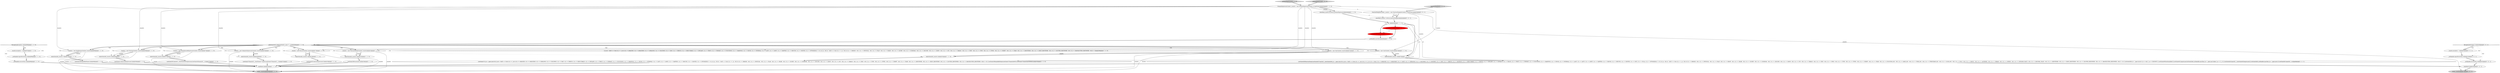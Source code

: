 digraph {
46 [style = filled, label = "{exitRule()}@@@54@@@['0', '0', '1']", fillcolor = white, shape = ellipse image = "AAA0AAABBB3BBB"];
6 [style = filled, label = "enterOuterAlt(_localctx,7)@@@67@@@['1', '1', '0']", fillcolor = white, shape = ellipse image = "AAA0AAABBB1BBB"];
13 [style = filled, label = "PrimaryExpressionContext _localctx = new PrimaryExpressionContext(_ctx,getState())@@@3@@@['1', '1', '0']", fillcolor = white, shape = ellipse image = "AAA0AAABBB1BBB"];
23 [style = filled, label = "enterOuterAlt(_localctx,2)@@@18@@@['1', '1', '0']", fillcolor = white, shape = ellipse image = "AAA0AAABBB1BBB"];
4 [style = filled, label = "{setState(572)_la = _input.LA(1)if ((((_la) & ~0x3f) == 0 && ((1L << _la) & ((1L << ANALYZE) | (1L << ANALYZED) | (1L << CATALOGS) | (1L << COLUMNS) | (1L << DAY) | (1L << DEBUG) | (1L << EXECUTABLE) | (1L << EXPLAIN) | (1L << FIRST) | (1L << FORMAT) | (1L << FUNCTIONS) | (1L << GRAPHVIZ) | (1L << HOUR) | (1L << INTERVAL) | (1L << LAST) | (1L << LIMIT) | (1L << MAPPED) | (1L << MINUTE) | (1L << MONTH) | (1L << OPTIMIZED))) != 0) || ((((_la - 65)) & ~0x3f) == 0 && ((1L << (_la - 65)) & ((1L << (PARSED - 65)) | (1L << (PHYSICAL - 65)) | (1L << (PLAN - 65)) | (1L << (RLIKE - 65)) | (1L << (QUERY - 65)) | (1L << (SCHEMAS - 65)) | (1L << (SECOND - 65)) | (1L << (SHOW - 65)) | (1L << (SYS - 65)) | (1L << (TABLES - 65)) | (1L << (TEXT - 65)) | (1L << (TYPE - 65)) | (1L << (TYPES - 65)) | (1L << (VERIFY - 65)) | (1L << (YEAR - 65)) | (1L << (IDENTIFIER - 65)) | (1L << (DIGIT_IDENTIFIER - 65)) | (1L << (QUOTED_IDENTIFIER - 65)) | (1L << (BACKQUOTED_IDENTIFIER - 65)))) != 0)) {{setState(569)qualifiedName()setState(570)match(DOT)}}setState(574)match(ASTERISK)}@@@33@@@['1', '1', '0']", fillcolor = white, shape = ellipse image = "AAA0AAABBB1BBB"];
8 [style = filled, label = "_errHandler.reportError(this,re)@@@88@@@['1', '1', '0']", fillcolor = white, shape = ellipse image = "AAA0AAABBB1BBB"];
0 [style = filled, label = "_localctx = new CastContext(_localctx)@@@10@@@['1', '1', '0']", fillcolor = white, shape = ellipse image = "AAA0AAABBB1BBB"];
21 [style = filled, label = "_errHandler.recover(this,re)@@@89@@@['1', '1', '0']", fillcolor = white, shape = ellipse image = "AAA0AAABBB1BBB"];
19 [style = filled, label = "_localctx = new StarContext(_localctx)@@@31@@@['1', '1', '0']", fillcolor = white, shape = ellipse image = "AAA0AAABBB1BBB"];
47 [style = filled, label = "_localctx.exception = re@@@50@@@['0', '0', '1']", fillcolor = white, shape = ellipse image = "AAA0AAABBB3BBB"];
44 [style = filled, label = "_errHandler.recover(this,re)@@@52@@@['0', '0', '1']", fillcolor = white, shape = ellipse image = "AAA0AAABBB3BBB"];
22 [style = filled, label = "enterOuterAlt(_localctx,6)@@@56@@@['1', '1', '0']", fillcolor = white, shape = ellipse image = "AAA0AAABBB1BBB"];
42 [style = filled, label = "FunctionTemplateContext _localctx = new FunctionTemplateContext(_ctx,getState())@@@3@@@['0', '0', '1']", fillcolor = white, shape = ellipse image = "AAA0AAABBB3BBB"];
40 [style = filled, label = "functionTemplate['0', '0', '1']", fillcolor = lightgray, shape = diamond image = "AAA0AAABBB3BBB"];
29 [style = filled, label = "_localctx = new DereferenceContext(_localctx)@@@66@@@['1', '1', '0']", fillcolor = white, shape = ellipse image = "AAA0AAABBB1BBB"];
25 [style = filled, label = "{setState(580)qualifiedName()}@@@68@@@['1', '1', '0']", fillcolor = white, shape = ellipse image = "AAA0AAABBB1BBB"];
34 [style = filled, label = "enterOuterAlt(_localctx,8)@@@74@@@['1', '1', '0']", fillcolor = white, shape = ellipse image = "AAA0AAABBB1BBB"];
2 [style = filled, label = "RecognitionException re@@@86@@@['1', '1', '0']", fillcolor = white, shape = diamond image = "AAA0AAABBB1BBB"];
12 [style = filled, label = "{exitRule()}@@@91@@@['1', '1', '0']", fillcolor = white, shape = ellipse image = "AAA0AAABBB1BBB"];
28 [style = filled, label = "enterOuterAlt(_localctx,5)@@@49@@@['1', '1', '0']", fillcolor = white, shape = ellipse image = "AAA0AAABBB1BBB"];
16 [style = filled, label = "{setState(567)extractExpression()}@@@19@@@['1', '1', '0']", fillcolor = white, shape = ellipse image = "AAA0AAABBB1BBB"];
5 [style = filled, label = "_localctx = new SubqueryExpressionContext(_localctx)@@@55@@@['1', '1', '0']", fillcolor = white, shape = ellipse image = "AAA0AAABBB1BBB"];
31 [style = filled, label = "getInterpreter().adaptivePredict(_input,77,_ctx)@@@9@@@['1', '1', '0']", fillcolor = white, shape = diamond image = "AAA0AAABBB1BBB"];
48 [style = filled, label = "return _localctx@@@57@@@['0', '0', '1']", fillcolor = lightgray, shape = ellipse image = "AAA0AAABBB3BBB"];
17 [style = filled, label = "{setState(581)match(T__0)setState(582)expression()setState(583)match(T__1)}@@@75@@@['1', '1', '0']", fillcolor = white, shape = ellipse image = "AAA0AAABBB1BBB"];
35 [style = filled, label = "_localctx.exception = re@@@87@@@['1', '1', '0']", fillcolor = white, shape = ellipse image = "AAA0AAABBB1BBB"];
37 [style = filled, label = "return _localctx@@@94@@@['1', '1', '0']", fillcolor = lightgray, shape = ellipse image = "AAA0AAABBB1BBB"];
9 [style = filled, label = "_localctx = new ConstantDefaultContext(_localctx)@@@24@@@['1', '1', '0']", fillcolor = white, shape = ellipse image = "AAA0AAABBB1BBB"];
39 [style = filled, label = "primaryExpression['0', '1', '0']", fillcolor = lightgray, shape = diamond image = "AAA0AAABBB2BBB"];
30 [style = filled, label = "_localctx = new ExtractContext(_localctx)@@@17@@@['1', '1', '0']", fillcolor = white, shape = ellipse image = "AAA0AAABBB1BBB"];
11 [style = filled, label = "enterOuterAlt(_localctx,4)@@@32@@@['1', '1', '0']", fillcolor = white, shape = ellipse image = "AAA0AAABBB1BBB"];
10 [style = filled, label = "_localctx = new ParenthesizedExpressionContext(_localctx)@@@73@@@['1', '1', '0']", fillcolor = white, shape = ellipse image = "AAA0AAABBB1BBB"];
32 [style = filled, label = "primaryExpression['1', '0', '0']", fillcolor = lightgray, shape = diamond image = "AAA0AAABBB1BBB"];
41 [style = filled, label = "_errHandler.reportError(this,re)@@@51@@@['0', '0', '1']", fillcolor = white, shape = ellipse image = "AAA0AAABBB3BBB"];
15 [style = filled, label = "{setState(575)functionExpression()}@@@50@@@['1', '1', '0']", fillcolor = white, shape = ellipse image = "AAA0AAABBB1BBB"];
43 [style = filled, label = "RecognitionException re@@@49@@@['0', '0', '1']", fillcolor = white, shape = diamond image = "AAA0AAABBB3BBB"];
3 [style = filled, label = "setState(587)@@@7@@@['1', '0', '0']", fillcolor = red, shape = ellipse image = "AAA1AAABBB1BBB"];
14 [style = filled, label = "{setState(636)functionName()setState(637)match(T__0)setState(649)_la = _input.LA(1)if ((((_la) & ~0x3f) == 0 && ((1L << _la) & ((1L << T__0) | (1L << ALL) | (1L << ANALYZE) | (1L << ANALYZED) | (1L << CAST) | (1L << CATALOGS) | (1L << COLUMNS) | (1L << CONVERT) | (1L << DAY) | (1L << DEBUG) | (1L << DISTINCT) | (1L << EXECUTABLE) | (1L << EXISTS) | (1L << EXPLAIN) | (1L << EXTRACT) | (1L << FALSE) | (1L << FIRST) | (1L << FORMAT) | (1L << FUNCTIONS) | (1L << GRAPHVIZ) | (1L << HOUR) | (1L << INTERVAL) | (1L << LAST) | (1L << LEFT) | (1L << LIMIT) | (1L << MAPPED) | (1L << MATCH) | (1L << MINUTE) | (1L << MONTH) | (1L << NOT) | (1L << NULL) | (1L << OPTIMIZED))) != 0) || ((((_la - 65)) & ~0x3f) == 0 && ((1L << (_la - 65)) & ((1L << (PARSED - 65)) | (1L << (PHYSICAL - 65)) | (1L << (PLAN - 65)) | (1L << (RIGHT - 65)) | (1L << (RLIKE - 65)) | (1L << (QUERY - 65)) | (1L << (SCHEMAS - 65)) | (1L << (SECOND - 65)) | (1L << (SHOW - 65)) | (1L << (SYS - 65)) | (1L << (TABLES - 65)) | (1L << (TEXT - 65)) | (1L << (TRUE - 65)) | (1L << (TYPE - 65)) | (1L << (TYPES - 65)) | (1L << (VERIFY - 65)) | (1L << (YEAR - 65)) | (1L << (FUNCTION_ESC - 65)) | (1L << (DATE_ESC - 65)) | (1L << (TIME_ESC - 65)) | (1L << (TIMESTAMP_ESC - 65)) | (1L << (GUID_ESC - 65)) | (1L << (PLUS - 65)) | (1L << (MINUS - 65)) | (1L << (ASTERISK - 65)) | (1L << (PARAM - 65)) | (1L << (STRING - 65)) | (1L << (INTEGER_VALUE - 65)) | (1L << (DECIMAL_VALUE - 65)) | (1L << (IDENTIFIER - 65)) | (1L << (DIGIT_IDENTIFIER - 65)) | (1L << (QUOTED_IDENTIFIER - 65)) | (1L << (BACKQUOTED_IDENTIFIER - 65)))) != 0)) {{setState(639)_la = _input.LA(1)if (_la == ALL || _la == DISTINCT) {{setState(638)setQuantifier()}}setState(641)expression()setState(646)_errHandler.sync(this)_la = _input.LA(1)while (_la == T__2) {{{setState(642)match(T__2)setState(643)expression()}}setState(648)_errHandler.sync(this)_la = _input.LA(1)}}}setState(651)match(T__1)}@@@8@@@['1', '1', '1']", fillcolor = white, shape = ellipse image = "AAA0AAABBB1BBB"];
26 [style = filled, label = "{setState(568)constant()}@@@26@@@['1', '1', '0']", fillcolor = white, shape = ellipse image = "AAA0AAABBB1BBB"];
7 [style = filled, label = "enterRule(_localctx,60,RULE_primaryExpression)@@@4@@@['1', '1', '0']", fillcolor = white, shape = ellipse image = "AAA0AAABBB1BBB"];
36 [style = filled, label = "_errHandler.sync(this)@@@8@@@['1', '1', '0']", fillcolor = white, shape = ellipse image = "AAA0AAABBB1BBB"];
45 [style = filled, label = "enterRule(_localctx,74,RULE_functionTemplate)@@@4@@@['0', '0', '1']", fillcolor = white, shape = ellipse image = "AAA0AAABBB3BBB"];
24 [style = filled, label = "{setState(576)match(T__0)setState(577)query()setState(578)match(T__1)}@@@57@@@['1', '1', '0']", fillcolor = white, shape = ellipse image = "AAA0AAABBB1BBB"];
1 [style = filled, label = "enterOuterAlt(_localctx,1)@@@7@@@['1', '1', '1']", fillcolor = white, shape = ellipse image = "AAA0AAABBB1BBB"];
18 [style = filled, label = "enterOuterAlt(_localctx,3)@@@25@@@['1', '1', '0']", fillcolor = white, shape = ellipse image = "AAA0AAABBB1BBB"];
20 [style = filled, label = "int _la@@@5@@@['1', '1', '1']", fillcolor = white, shape = ellipse image = "AAA0AAABBB1BBB"];
38 [style = filled, label = "setState(585)@@@7@@@['0', '1', '0']", fillcolor = red, shape = ellipse image = "AAA1AAABBB2BBB"];
27 [style = filled, label = "(((_la) & ~0x3f) == 0 && ((1L << _la) & ((1L << ANALYZE) | (1L << ANALYZED) | (1L << CATALOGS) | (1L << COLUMNS) | (1L << DAY) | (1L << DEBUG) | (1L << EXECUTABLE) | (1L << EXPLAIN) | (1L << FIRST) | (1L << FORMAT) | (1L << FUNCTIONS) | (1L << GRAPHVIZ) | (1L << HOUR) | (1L << INTERVAL) | (1L << LAST) | (1L << LIMIT) | (1L << MAPPED) | (1L << MINUTE) | (1L << MONTH) | (1L << OPTIMIZED))) != 0) || ((((_la - 65)) & ~0x3f) == 0 && ((1L << (_la - 65)) & ((1L << (PARSED - 65)) | (1L << (PHYSICAL - 65)) | (1L << (PLAN - 65)) | (1L << (RLIKE - 65)) | (1L << (QUERY - 65)) | (1L << (SCHEMAS - 65)) | (1L << (SECOND - 65)) | (1L << (SHOW - 65)) | (1L << (SYS - 65)) | (1L << (TABLES - 65)) | (1L << (TEXT - 65)) | (1L << (TYPE - 65)) | (1L << (TYPES - 65)) | (1L << (VERIFY - 65)) | (1L << (YEAR - 65)) | (1L << (IDENTIFIER - 65)) | (1L << (DIGIT_IDENTIFIER - 65)) | (1L << (QUOTED_IDENTIFIER - 65)) | (1L << (BACKQUOTED_IDENTIFIER - 65)))) != 0)@@@36@@@['1', '1', '0']", fillcolor = white, shape = diamond image = "AAA0AAABBB1BBB"];
33 [style = filled, label = "_localctx = new FunctionContext(_localctx)@@@48@@@['1', '1', '0']", fillcolor = white, shape = ellipse image = "AAA0AAABBB1BBB"];
2->35 [style = bold, label=""];
30->23 [style = solid, label="_localctx"];
42->45 [style = bold, label=""];
31->9 [style = bold, label=""];
13->33 [style = solid, label="_localctx"];
9->18 [style = solid, label="_localctx"];
10->37 [style = solid, label="_localctx"];
19->11 [style = bold, label=""];
46->48 [style = bold, label=""];
42->48 [style = solid, label="_localctx"];
13->9 [style = solid, label="_localctx"];
44->46 [style = bold, label=""];
29->6 [style = bold, label=""];
26->12 [style = bold, label=""];
5->37 [style = solid, label="_localctx"];
3->36 [style = bold, label=""];
13->7 [style = solid, label="_localctx"];
31->28 [style = dotted, label="true"];
34->17 [style = bold, label=""];
14->46 [style = bold, label=""];
31->30 [style = bold, label=""];
31->27 [style = dotted, label="true"];
35->8 [style = bold, label=""];
31->34 [style = dotted, label="true"];
13->29 [style = solid, label="_localctx"];
0->1 [style = solid, label="_localctx"];
31->9 [style = dotted, label="true"];
2->8 [style = dotted, label="true"];
13->10 [style = solid, label="_localctx"];
31->19 [style = dotted, label="true"];
31->22 [style = dotted, label="true"];
13->42 [style = dashed, label="0"];
31->5 [style = bold, label=""];
33->28 [style = bold, label=""];
36->31 [style = bold, label=""];
31->6 [style = dotted, label="true"];
3->38 [style = dashed, label="0"];
31->5 [style = dotted, label="true"];
31->29 [style = bold, label=""];
20->3 [style = bold, label=""];
2->21 [style = dotted, label="true"];
20->38 [style = bold, label=""];
31->11 [style = dotted, label="true"];
31->33 [style = dotted, label="true"];
31->10 [style = dotted, label="true"];
12->37 [style = bold, label=""];
29->37 [style = solid, label="_localctx"];
31->30 [style = dotted, label="true"];
43->47 [style = bold, label=""];
0->37 [style = solid, label="_localctx"];
10->34 [style = bold, label=""];
13->0 [style = solid, label="_localctx"];
31->33 [style = bold, label=""];
42->1 [style = solid, label="_localctx"];
31->23 [style = dotted, label="true"];
47->41 [style = bold, label=""];
15->12 [style = bold, label=""];
43->47 [style = dotted, label="true"];
31->29 [style = dotted, label="true"];
5->22 [style = bold, label=""];
24->12 [style = bold, label=""];
29->6 [style = solid, label="_localctx"];
39->13 [style = bold, label=""];
31->0 [style = bold, label=""];
11->4 [style = bold, label=""];
18->26 [style = bold, label=""];
10->34 [style = solid, label="_localctx"];
7->20 [style = bold, label=""];
45->20 [style = bold, label=""];
20->1 [style = bold, label=""];
42->45 [style = solid, label="_localctx"];
31->0 [style = dotted, label="true"];
5->22 [style = solid, label="_localctx"];
31->18 [style = dotted, label="true"];
21->12 [style = bold, label=""];
43->44 [style = dotted, label="true"];
17->12 [style = bold, label=""];
30->37 [style = solid, label="_localctx"];
19->37 [style = solid, label="_localctx"];
9->18 [style = bold, label=""];
13->5 [style = solid, label="_localctx"];
33->28 [style = solid, label="_localctx"];
31->1 [style = dotted, label="true"];
31->10 [style = bold, label=""];
7->45 [style = dashed, label="0"];
0->1 [style = bold, label=""];
33->37 [style = solid, label="_localctx"];
2->35 [style = dotted, label="true"];
4->12 [style = bold, label=""];
31->19 [style = bold, label=""];
20->4 [style = solid, label="_la"];
23->16 [style = bold, label=""];
9->37 [style = solid, label="_localctx"];
20->14 [style = solid, label="_la"];
28->15 [style = bold, label=""];
30->23 [style = bold, label=""];
38->36 [style = bold, label=""];
19->11 [style = solid, label="_localctx"];
13->19 [style = solid, label="_localctx"];
25->12 [style = bold, label=""];
13->7 [style = bold, label=""];
14->12 [style = bold, label=""];
43->41 [style = dotted, label="true"];
8->21 [style = bold, label=""];
1->14 [style = bold, label=""];
22->24 [style = bold, label=""];
32->13 [style = bold, label=""];
41->44 [style = bold, label=""];
16->12 [style = bold, label=""];
40->42 [style = bold, label=""];
6->25 [style = bold, label=""];
13->30 [style = solid, label="_localctx"];
}
